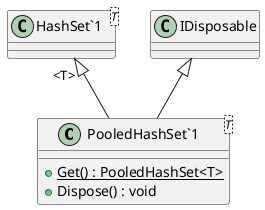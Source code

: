 @startuml
class "PooledHashSet`1"<T> {
    + {static} Get() : PooledHashSet<T>
    + Dispose() : void
}
class "HashSet`1"<T> {
}
"HashSet`1" "<T>" <|-- "PooledHashSet`1"
IDisposable <|-- "PooledHashSet`1"
@enduml
